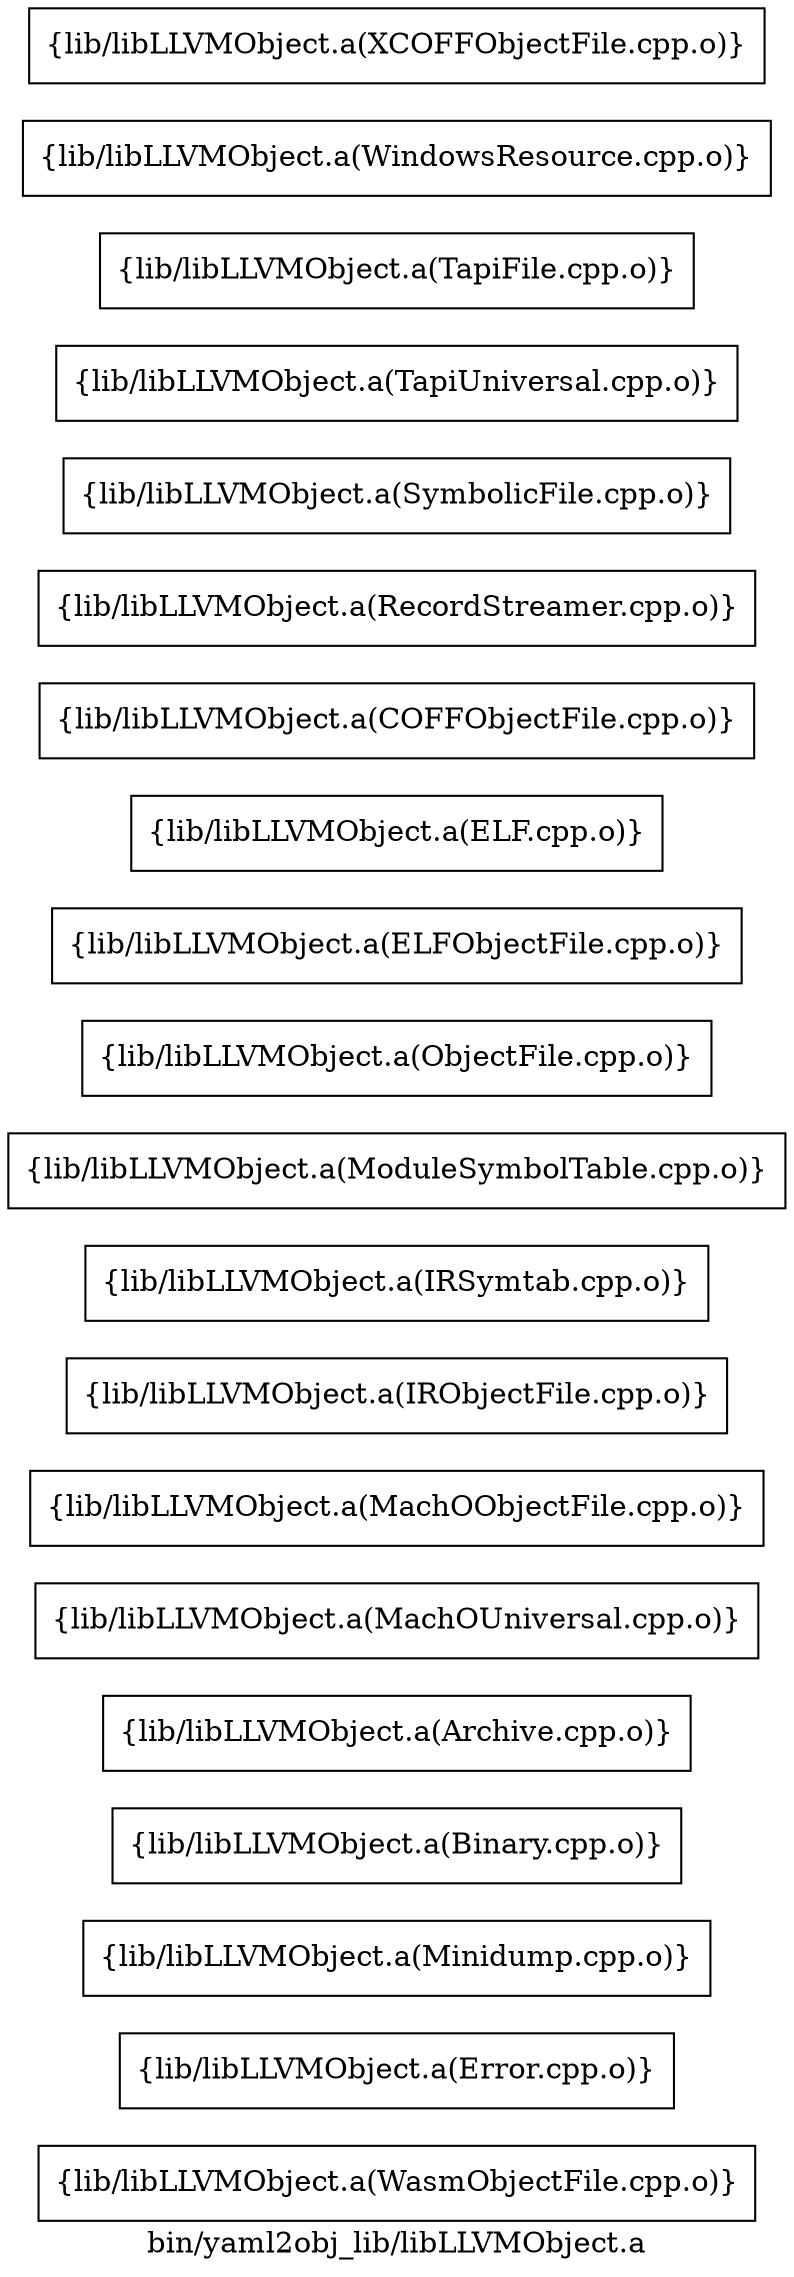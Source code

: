 digraph "bin/yaml2obj_lib/libLLVMObject.a" {
	label="bin/yaml2obj_lib/libLLVMObject.a";
	rankdir=LR;

	Node0x564099f2fcb8 [shape=record,shape=box,group=0,label="{lib/libLLVMObject.a(WasmObjectFile.cpp.o)}"];
	Node0x564099f2ea48 [shape=record,shape=box,group=0,label="{lib/libLLVMObject.a(Error.cpp.o)}"];
	Node0x564099f2e2c8 [shape=record,shape=box,group=0,label="{lib/libLLVMObject.a(Minidump.cpp.o)}"];
	Node0x564099f2e728 [shape=record,shape=box,group=0,label="{lib/libLLVMObject.a(Binary.cpp.o)}"];
	Node0x564099f306b8 [shape=record,shape=box,group=0,label="{lib/libLLVMObject.a(Archive.cpp.o)}"];
	Node0x564099f2f5d8 [shape=record,shape=box,group=0,label="{lib/libLLVMObject.a(MachOUniversal.cpp.o)}"];
	Node0x564099f2c748 [shape=record,shape=box,group=0,label="{lib/libLLVMObject.a(MachOObjectFile.cpp.o)}"];
	Node0x564099f2c1a8 [shape=record,shape=box,group=0,label="{lib/libLLVMObject.a(IRObjectFile.cpp.o)}"];
	Node0x564099f2af38 [shape=record,shape=box,group=0,label="{lib/libLLVMObject.a(IRSymtab.cpp.o)}"];
	Node0x564099f29ef8 [shape=record,shape=box,group=0,label="{lib/libLLVMObject.a(ModuleSymbolTable.cpp.o)}"];
	Node0x564099f290e8 [shape=record,shape=box,group=0,label="{lib/libLLVMObject.a(ObjectFile.cpp.o)}"];
	Node0x564099f2dbe8 [shape=record,shape=box,group=0,label="{lib/libLLVMObject.a(ELFObjectFile.cpp.o)}"];
	Node0x564099f2d918 [shape=record,shape=box,group=0,label="{lib/libLLVMObject.a(ELF.cpp.o)}"];
	Node0x564099f2d238 [shape=record,shape=box,group=0,label="{lib/libLLVMObject.a(COFFObjectFile.cpp.o)}"];
	Node0x564099f2eae8 [shape=record,shape=box,group=0,label="{lib/libLLVMObject.a(RecordStreamer.cpp.o)}"];
	Node0x564099f2e868 [shape=record,shape=box,group=0,label="{lib/libLLVMObject.a(SymbolicFile.cpp.o)}"];
	Node0x564099f303e8 [shape=record,shape=box,group=0,label="{lib/libLLVMObject.a(TapiUniversal.cpp.o)}"];
	Node0x564099f30118 [shape=record,shape=box,group=0,label="{lib/libLLVMObject.a(TapiFile.cpp.o)}"];
	Node0x564099f31798 [shape=record,shape=box,group=0,label="{lib/libLLVMObject.a(WindowsResource.cpp.o)}"];
	Node0x564099f314c8 [shape=record,shape=box,group=0,label="{lib/libLLVMObject.a(XCOFFObjectFile.cpp.o)}"];
}
